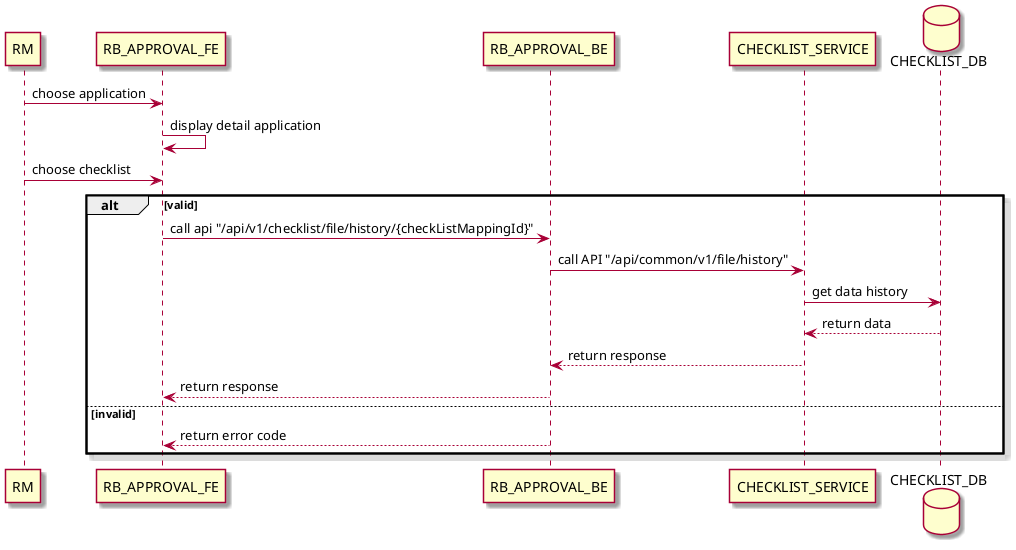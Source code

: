 @startuml
skin rose
participant RM
participant RB_APPROVAL_FE
participant RB_APPROVAL_BE
participant CHECKLIST_SERVICE
database CHECKLIST_DB

RM -> RB_APPROVAL_FE: choose application
RB_APPROVAL_FE -> RB_APPROVAL_FE: display detail application
RM -> RB_APPROVAL_FE: choose checklist
alt valid
    RB_APPROVAL_FE -> RB_APPROVAL_BE: call api "/api/v1/checklist/file/history/{checkListMappingId}"
    RB_APPROVAL_BE-> CHECKLIST_SERVICE: call API "/api/common/v1/file/history"
    CHECKLIST_SERVICE-> CHECKLIST_DB: get data history
    CHECKLIST_DB --> CHECKLIST_SERVICE: return data
    CHECKLIST_SERVICE --> RB_APPROVAL_BE: return response
    RB_APPROVAL_BE --> RB_APPROVAL_FE: return response
else invalid
    RB_APPROVAL_BE --> RB_APPROVAL_FE: return error code
end
@enduml
